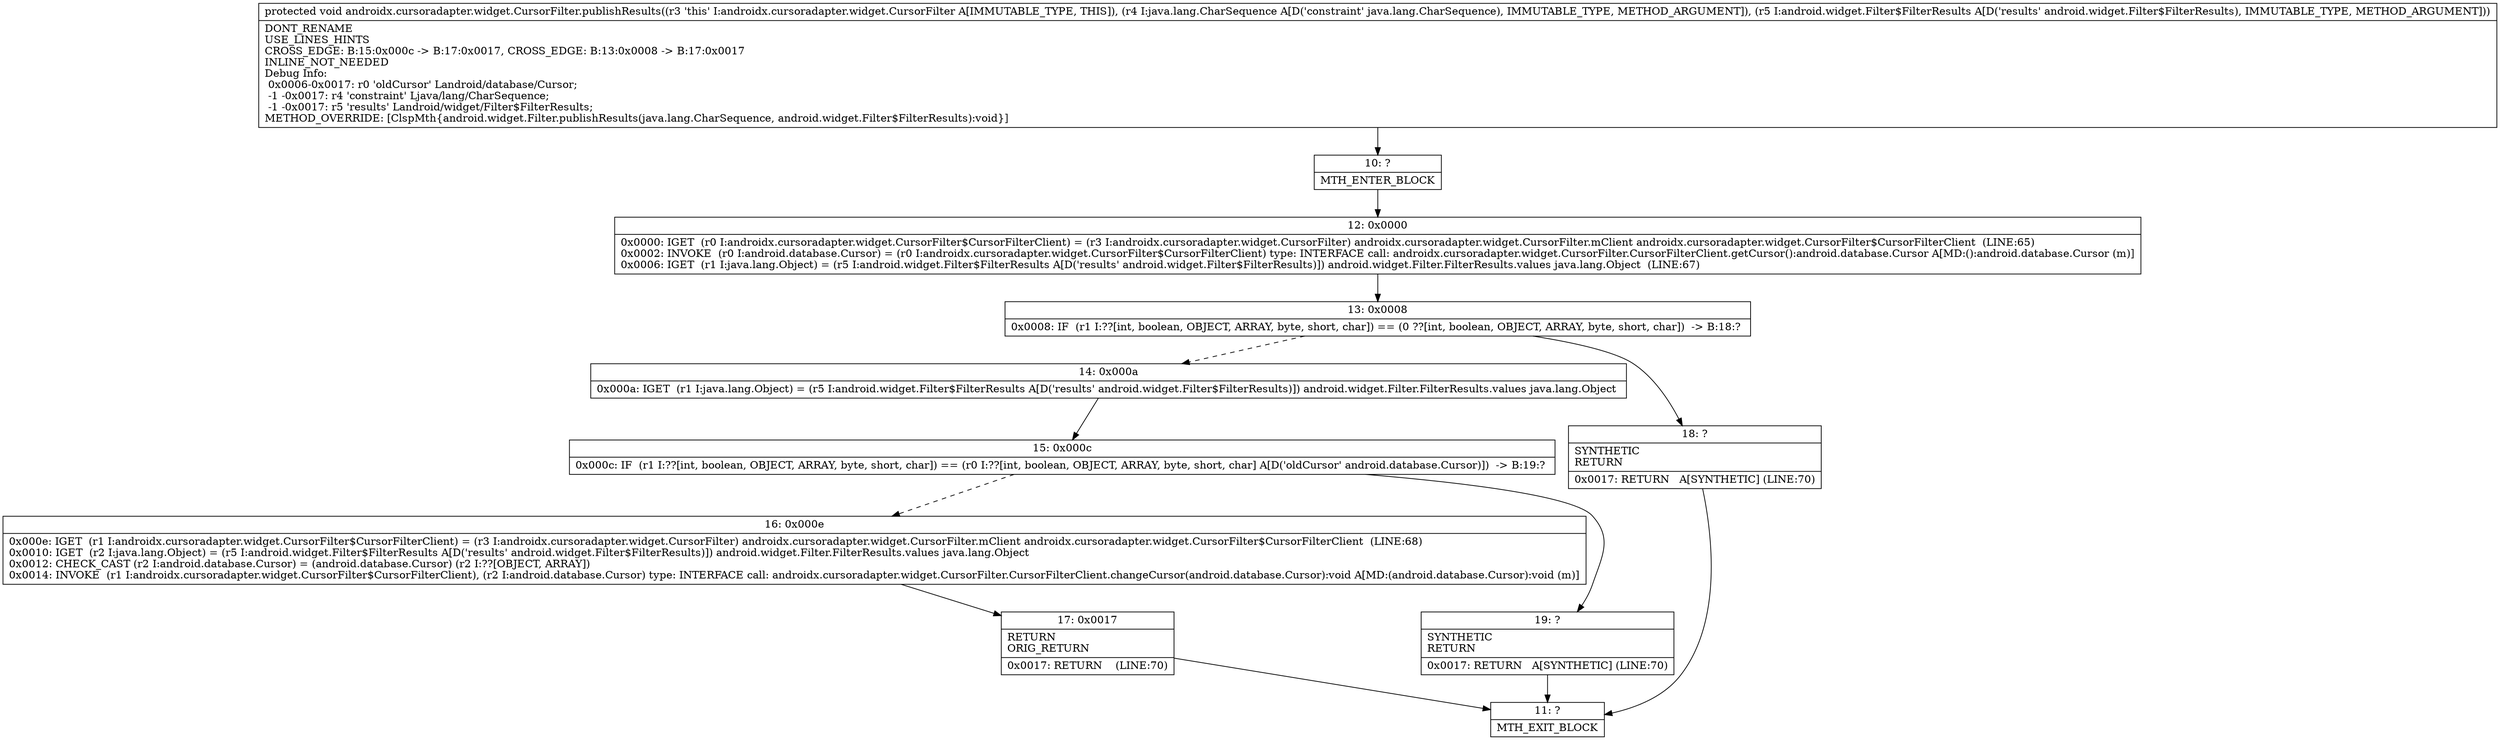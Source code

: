 digraph "CFG forandroidx.cursoradapter.widget.CursorFilter.publishResults(Ljava\/lang\/CharSequence;Landroid\/widget\/Filter$FilterResults;)V" {
Node_10 [shape=record,label="{10\:\ ?|MTH_ENTER_BLOCK\l}"];
Node_12 [shape=record,label="{12\:\ 0x0000|0x0000: IGET  (r0 I:androidx.cursoradapter.widget.CursorFilter$CursorFilterClient) = (r3 I:androidx.cursoradapter.widget.CursorFilter) androidx.cursoradapter.widget.CursorFilter.mClient androidx.cursoradapter.widget.CursorFilter$CursorFilterClient  (LINE:65)\l0x0002: INVOKE  (r0 I:android.database.Cursor) = (r0 I:androidx.cursoradapter.widget.CursorFilter$CursorFilterClient) type: INTERFACE call: androidx.cursoradapter.widget.CursorFilter.CursorFilterClient.getCursor():android.database.Cursor A[MD:():android.database.Cursor (m)]\l0x0006: IGET  (r1 I:java.lang.Object) = (r5 I:android.widget.Filter$FilterResults A[D('results' android.widget.Filter$FilterResults)]) android.widget.Filter.FilterResults.values java.lang.Object  (LINE:67)\l}"];
Node_13 [shape=record,label="{13\:\ 0x0008|0x0008: IF  (r1 I:??[int, boolean, OBJECT, ARRAY, byte, short, char]) == (0 ??[int, boolean, OBJECT, ARRAY, byte, short, char])  \-\> B:18:? \l}"];
Node_14 [shape=record,label="{14\:\ 0x000a|0x000a: IGET  (r1 I:java.lang.Object) = (r5 I:android.widget.Filter$FilterResults A[D('results' android.widget.Filter$FilterResults)]) android.widget.Filter.FilterResults.values java.lang.Object \l}"];
Node_15 [shape=record,label="{15\:\ 0x000c|0x000c: IF  (r1 I:??[int, boolean, OBJECT, ARRAY, byte, short, char]) == (r0 I:??[int, boolean, OBJECT, ARRAY, byte, short, char] A[D('oldCursor' android.database.Cursor)])  \-\> B:19:? \l}"];
Node_16 [shape=record,label="{16\:\ 0x000e|0x000e: IGET  (r1 I:androidx.cursoradapter.widget.CursorFilter$CursorFilterClient) = (r3 I:androidx.cursoradapter.widget.CursorFilter) androidx.cursoradapter.widget.CursorFilter.mClient androidx.cursoradapter.widget.CursorFilter$CursorFilterClient  (LINE:68)\l0x0010: IGET  (r2 I:java.lang.Object) = (r5 I:android.widget.Filter$FilterResults A[D('results' android.widget.Filter$FilterResults)]) android.widget.Filter.FilterResults.values java.lang.Object \l0x0012: CHECK_CAST (r2 I:android.database.Cursor) = (android.database.Cursor) (r2 I:??[OBJECT, ARRAY]) \l0x0014: INVOKE  (r1 I:androidx.cursoradapter.widget.CursorFilter$CursorFilterClient), (r2 I:android.database.Cursor) type: INTERFACE call: androidx.cursoradapter.widget.CursorFilter.CursorFilterClient.changeCursor(android.database.Cursor):void A[MD:(android.database.Cursor):void (m)]\l}"];
Node_17 [shape=record,label="{17\:\ 0x0017|RETURN\lORIG_RETURN\l|0x0017: RETURN    (LINE:70)\l}"];
Node_11 [shape=record,label="{11\:\ ?|MTH_EXIT_BLOCK\l}"];
Node_19 [shape=record,label="{19\:\ ?|SYNTHETIC\lRETURN\l|0x0017: RETURN   A[SYNTHETIC] (LINE:70)\l}"];
Node_18 [shape=record,label="{18\:\ ?|SYNTHETIC\lRETURN\l|0x0017: RETURN   A[SYNTHETIC] (LINE:70)\l}"];
MethodNode[shape=record,label="{protected void androidx.cursoradapter.widget.CursorFilter.publishResults((r3 'this' I:androidx.cursoradapter.widget.CursorFilter A[IMMUTABLE_TYPE, THIS]), (r4 I:java.lang.CharSequence A[D('constraint' java.lang.CharSequence), IMMUTABLE_TYPE, METHOD_ARGUMENT]), (r5 I:android.widget.Filter$FilterResults A[D('results' android.widget.Filter$FilterResults), IMMUTABLE_TYPE, METHOD_ARGUMENT]))  | DONT_RENAME\lUSE_LINES_HINTS\lCROSS_EDGE: B:15:0x000c \-\> B:17:0x0017, CROSS_EDGE: B:13:0x0008 \-\> B:17:0x0017\lINLINE_NOT_NEEDED\lDebug Info:\l  0x0006\-0x0017: r0 'oldCursor' Landroid\/database\/Cursor;\l  \-1 \-0x0017: r4 'constraint' Ljava\/lang\/CharSequence;\l  \-1 \-0x0017: r5 'results' Landroid\/widget\/Filter$FilterResults;\lMETHOD_OVERRIDE: [ClspMth\{android.widget.Filter.publishResults(java.lang.CharSequence, android.widget.Filter$FilterResults):void\}]\l}"];
MethodNode -> Node_10;Node_10 -> Node_12;
Node_12 -> Node_13;
Node_13 -> Node_14[style=dashed];
Node_13 -> Node_18;
Node_14 -> Node_15;
Node_15 -> Node_16[style=dashed];
Node_15 -> Node_19;
Node_16 -> Node_17;
Node_17 -> Node_11;
Node_19 -> Node_11;
Node_18 -> Node_11;
}

